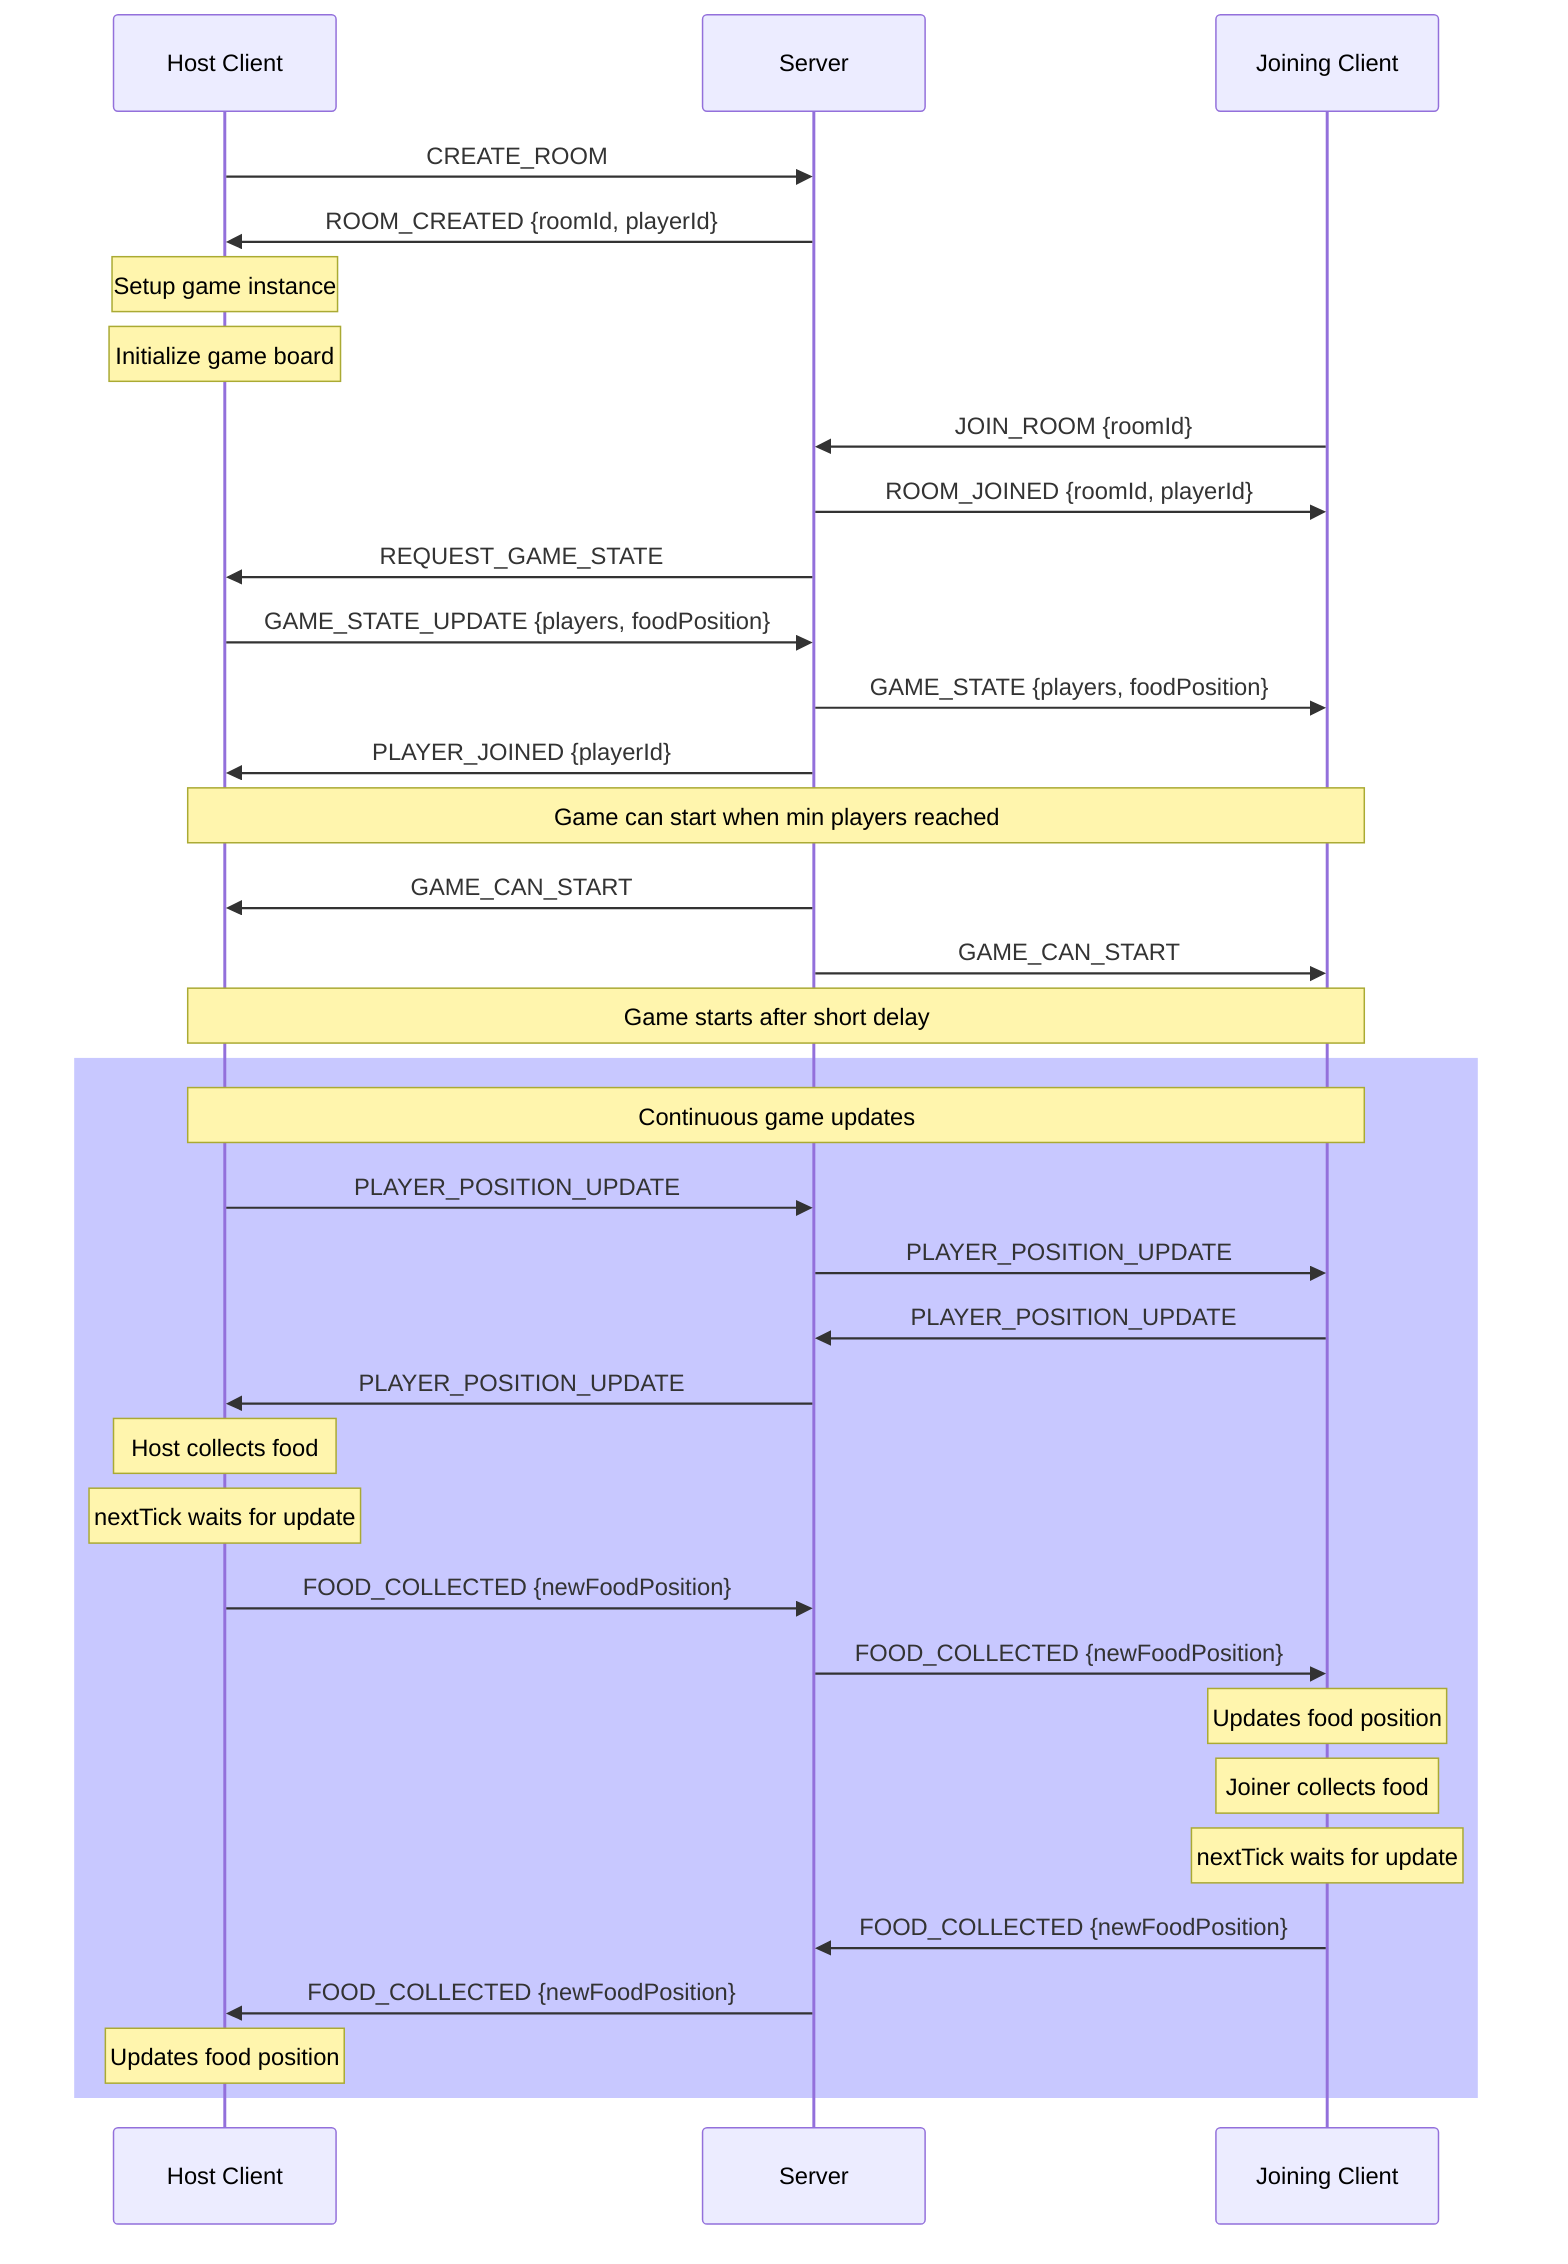 sequenceDiagram
participant H as Host Client
participant S as Server
participant J as Joining Client

    %% Room Creation
    H->>S: CREATE_ROOM
    S->>H: ROOM_CREATED {roomId, playerId}
    Note over H: Setup game instance
    Note over H: Initialize game board

    %% Room Joining
    J->>S: JOIN_ROOM {roomId}
    S->>J: ROOM_JOINED {roomId, playerId}
    S->>H: REQUEST_GAME_STATE
    H->>S: GAME_STATE_UPDATE {players, foodPosition}
    S->>J: GAME_STATE {players, foodPosition}

    S->>H: PLAYER_JOINED {playerId}
    Note over H,J: Game can start when min players reached
    S->>H: GAME_CAN_START
    S->>J: GAME_CAN_START

    Note over H,J: Game starts after short delay

    %% Game Running
    rect rgb(200, 200, 255)
    Note over H,J: Continuous game updates

    %% Regular position updates
    H->>S: PLAYER_POSITION_UPDATE
    S->>J: PLAYER_POSITION_UPDATE
    J->>S: PLAYER_POSITION_UPDATE
    S->>H: PLAYER_POSITION_UPDATE

    %% Food collection sequence
    Note over H: Host collects food
    Note over H: nextTick waits for update
    H->>S: FOOD_COLLECTED {newFoodPosition}
    S->>J: FOOD_COLLECTED {newFoodPosition}
    Note over J: Updates food position

    Note over J: Joiner collects food
    Note over J: nextTick waits for update
    J->>S: FOOD_COLLECTED {newFoodPosition}
    S->>H: FOOD_COLLECTED {newFoodPosition}
    Note over H: Updates food position
    end